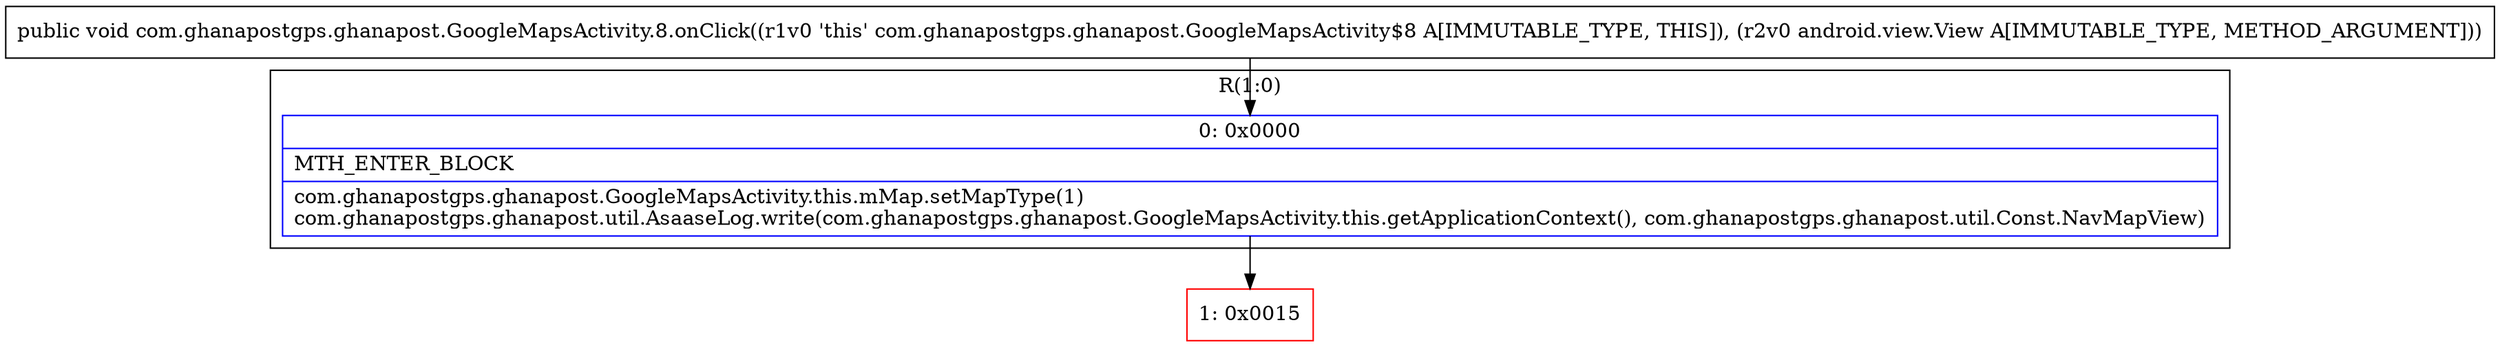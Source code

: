 digraph "CFG forcom.ghanapostgps.ghanapost.GoogleMapsActivity.8.onClick(Landroid\/view\/View;)V" {
subgraph cluster_Region_1804534600 {
label = "R(1:0)";
node [shape=record,color=blue];
Node_0 [shape=record,label="{0\:\ 0x0000|MTH_ENTER_BLOCK\l|com.ghanapostgps.ghanapost.GoogleMapsActivity.this.mMap.setMapType(1)\lcom.ghanapostgps.ghanapost.util.AsaaseLog.write(com.ghanapostgps.ghanapost.GoogleMapsActivity.this.getApplicationContext(), com.ghanapostgps.ghanapost.util.Const.NavMapView)\l}"];
}
Node_1 [shape=record,color=red,label="{1\:\ 0x0015}"];
MethodNode[shape=record,label="{public void com.ghanapostgps.ghanapost.GoogleMapsActivity.8.onClick((r1v0 'this' com.ghanapostgps.ghanapost.GoogleMapsActivity$8 A[IMMUTABLE_TYPE, THIS]), (r2v0 android.view.View A[IMMUTABLE_TYPE, METHOD_ARGUMENT])) }"];
MethodNode -> Node_0;
Node_0 -> Node_1;
}

